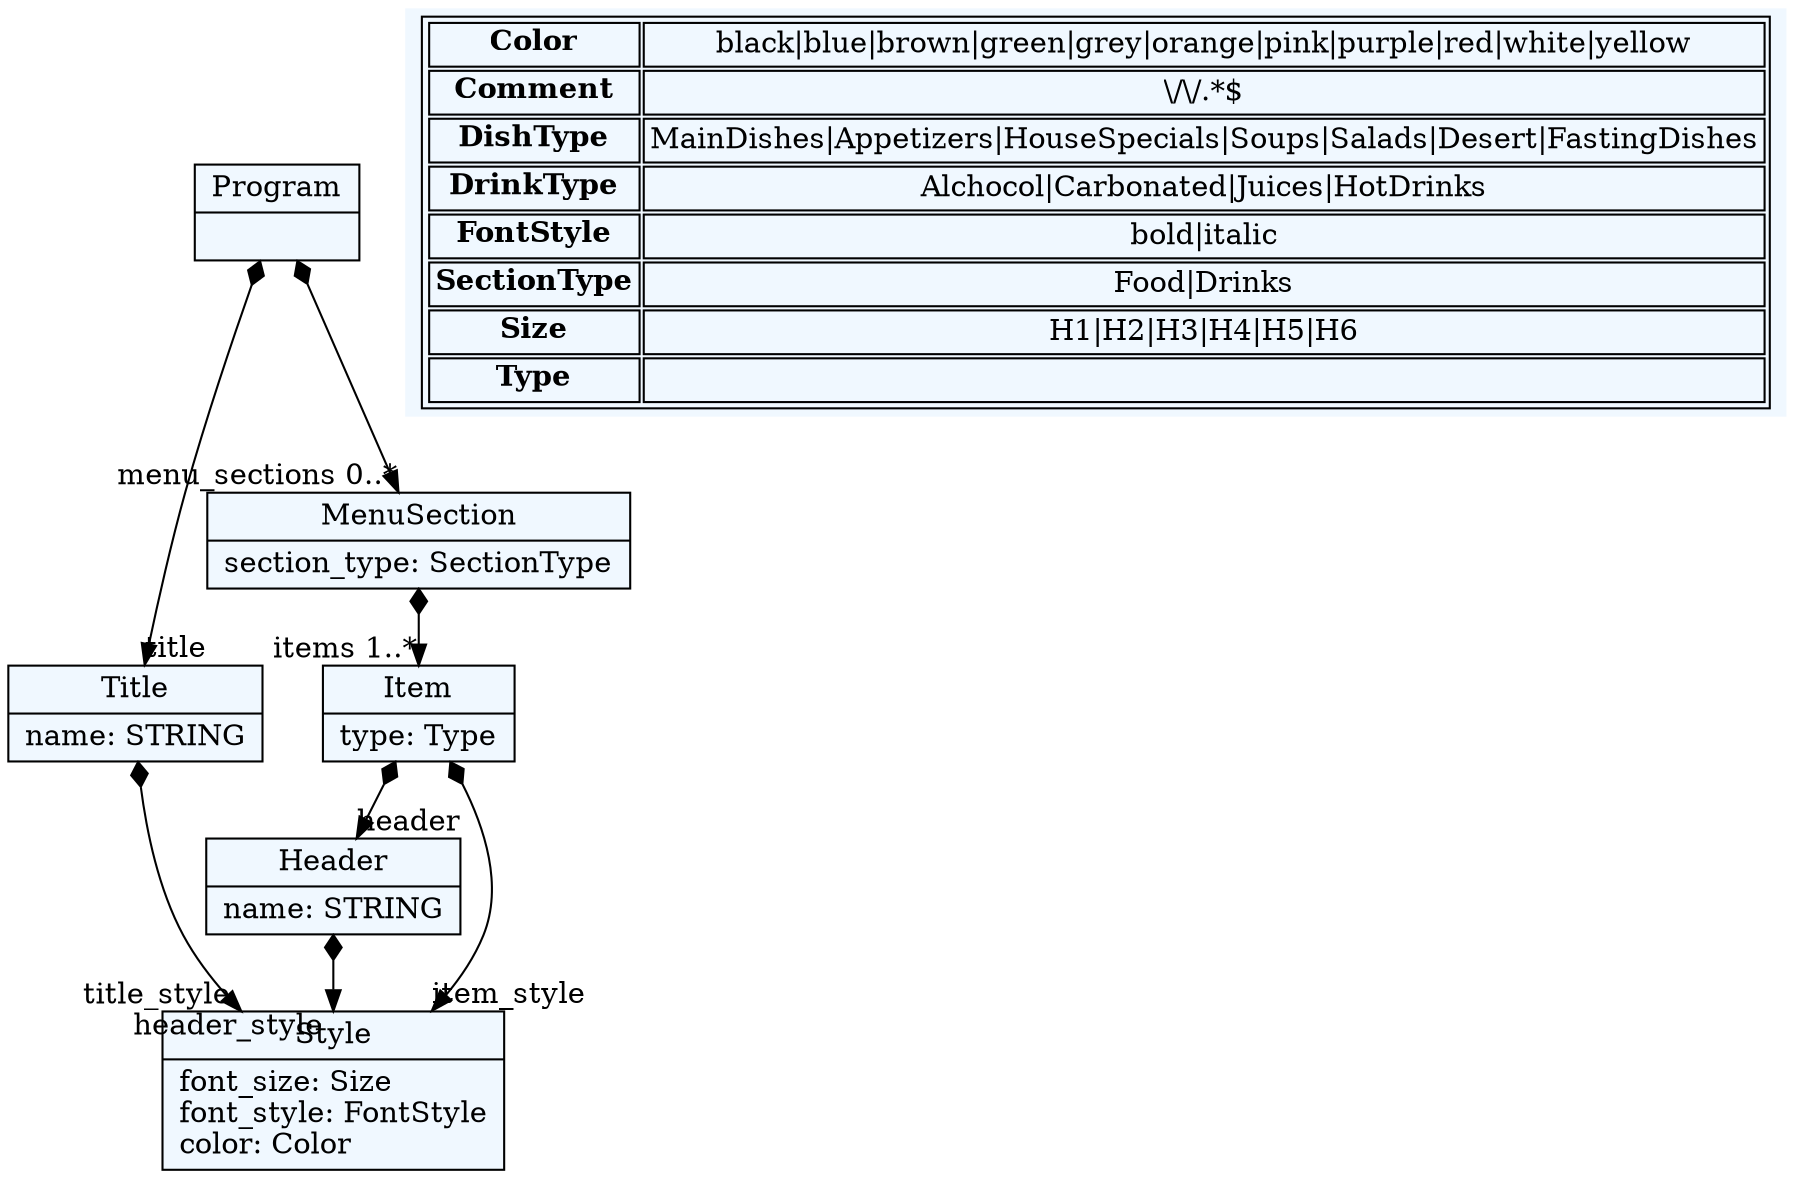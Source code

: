 
    digraph textX {
    fontname = "Bitstream Vera Sans"
    fontsize = 8
    node[
        shape=record,
        style=filled,
        fillcolor=aliceblue
    ]
    nodesep = 0.3
    edge[dir=black,arrowtail=empty]


1461467227744[ label="{Program|}"]

1461467229664[ label="{Title|name: STRING\l}"]

1461467001184[ label="{MenuSection|section_type: SectionType\l}"]

1461466998304[ label="{Item|type: Type\l}"]

1461467000224[ label="{Header|name: STRING\l}"]

1461466981024[ label="{Style|font_size: Size\lfont_style: FontStyle\lcolor: Color\l}"]



1461467227744 -> 1461467229664[arrowtail=diamond, dir=both, headlabel="title "]
1461467227744 -> 1461467001184[arrowtail=diamond, dir=both, headlabel="menu_sections 0..*"]
1461467229664 -> 1461466981024[arrowtail=diamond, dir=both, headlabel="title_style "]
1461467001184 -> 1461466998304[arrowtail=diamond, dir=both, headlabel="items 1..*"]
1461466998304 -> 1461467000224[arrowtail=diamond, dir=both, headlabel="header "]
1461466998304 -> 1461466981024[arrowtail=diamond, dir=both, headlabel="item_style "]
1461467000224 -> 1461466981024[arrowtail=diamond, dir=both, headlabel="header_style "]
match_rules [ shape=plaintext, label=< <table>
	<tr>
		<td><b>Color</b></td><td>black|blue|brown|green|grey|orange|pink|purple|red|white|yellow</td>
	</tr>
	<tr>
		<td><b>Comment</b></td><td>\/\/.*$</td>
	</tr>
	<tr>
		<td><b>DishType</b></td><td>MainDishes|Appetizers|HouseSpecials|Soups|Salads|Desert|FastingDishes</td>
	</tr>
	<tr>
		<td><b>DrinkType</b></td><td>Alchocol|Carbonated|Juices|HotDrinks</td>
	</tr>
	<tr>
		<td><b>FontStyle</b></td><td>bold|italic</td>
	</tr>
	<tr>
		<td><b>SectionType</b></td><td>Food|Drinks</td>
	</tr>
	<tr>
		<td><b>Size</b></td><td>H1|H2|H3|H4|H5|H6</td>
	</tr>
	<tr>
		<td><b>Type</b></td><td></td>
	</tr>
</table> >]


}
